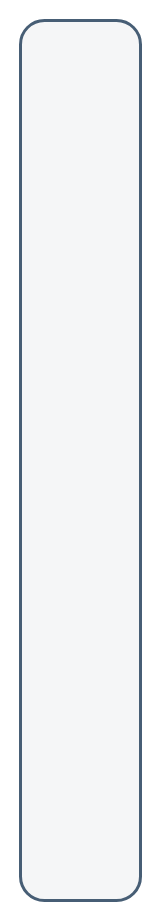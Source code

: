 <mxfile 
  version="25.0.2"
  >
  <diagram
    name="-"
    >
    <mxGraphModel
      grid="1" 
      gridSize="10" 
      guides="1" 
      tooltips="1" 
      connect="1" 
      arrows="1" 
      fold="1" 
      page="1" 
      pageScale="1" 
      pageWidth="1" 
      pageHeight="1" 
      math="0" 
      shadow="0"
      >
      <root>
        <mxCell
          id="page"
          />
        <mxCell
          id="root" 
          parent="page"
          />
        <mxCell
          style="verticalAlign=top;aspect=fixed;align=center;spacingLeft=5;spacingRight=5;spacingBottom=5;strokeColor=none;" 
          id="shape_" 
          parent="root" 
          value=" " 
          vertex="1"
          >
          <mxGeometry
            as="geometry" 
            width="80" 
            height="460" 
            x="0" 
            y="0"
            />
          </mxCell>
        <mxCell
          style="rounded=1;whiteSpace=wrap;html=1;strokeColor=#475E75;fillColor=#F5F6F7;arcSize=24;absoluteArcSize=1;imageWidth=64;imageHeight=64;strokeWidth=1.5;verticalAlign=top;align=left;fontSize=16;fontStyle=1;spacingTop=10;spacingLeft=20;" 
          id="non_sap_content_" 
          parent="shape_" 
          value=" " 
          vertex="1"
          >
          <mxGeometry
            width="60" 
            height="440" 
            as="geometry" 
            x="10" 
            y="10"
            />
          </mxCell>
        </root>
      </mxGraphModel>
    </diagram>
  </mxfile>